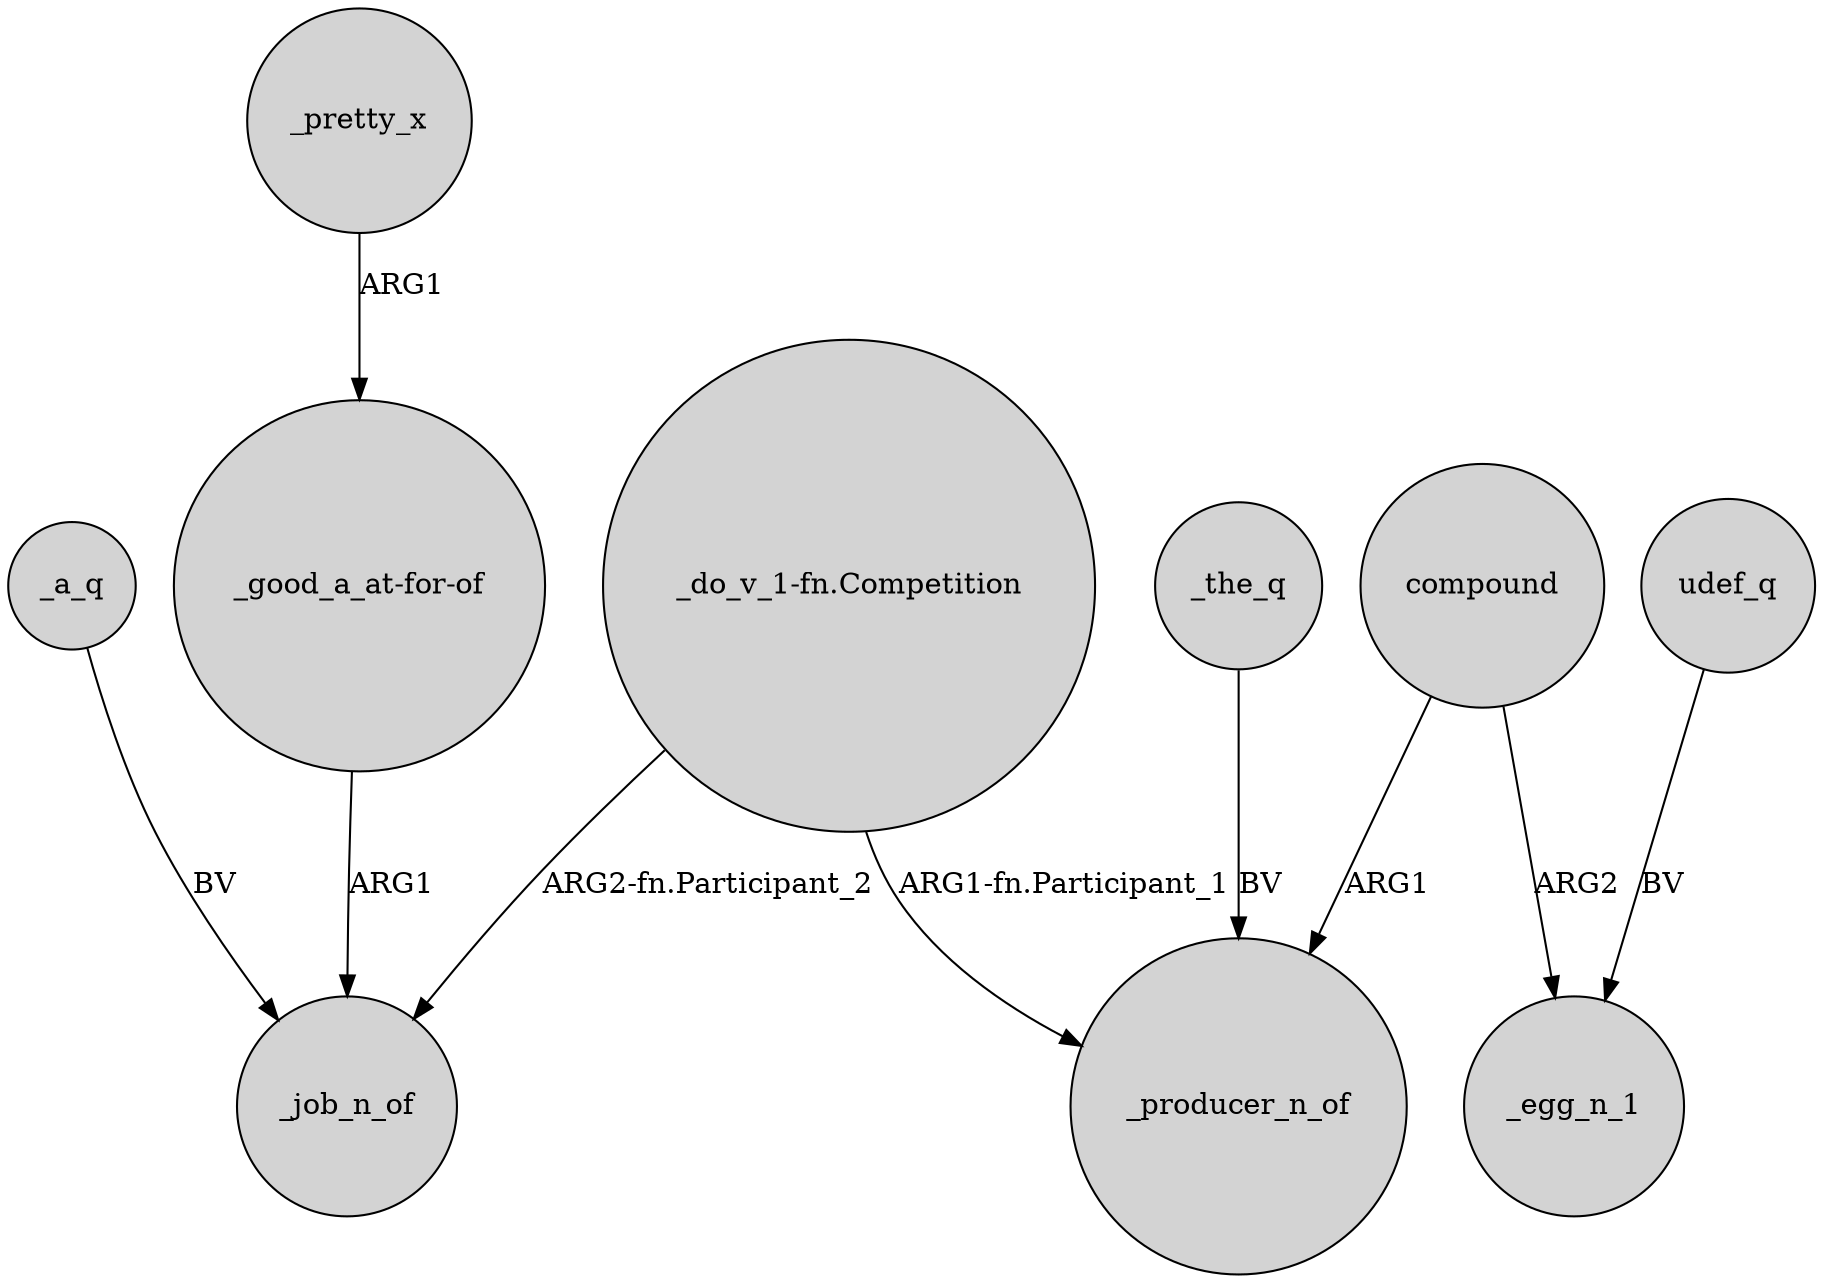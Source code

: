 digraph {
	node [shape=circle style=filled]
	"_good_a_at-for-of" -> _job_n_of [label=ARG1]
	compound -> _egg_n_1 [label=ARG2]
	_the_q -> _producer_n_of [label=BV]
	_pretty_x -> "_good_a_at-for-of" [label=ARG1]
	compound -> _producer_n_of [label=ARG1]
	_a_q -> _job_n_of [label=BV]
	"_do_v_1-fn.Competition" -> _producer_n_of [label="ARG1-fn.Participant_1"]
	udef_q -> _egg_n_1 [label=BV]
	"_do_v_1-fn.Competition" -> _job_n_of [label="ARG2-fn.Participant_2"]
}
